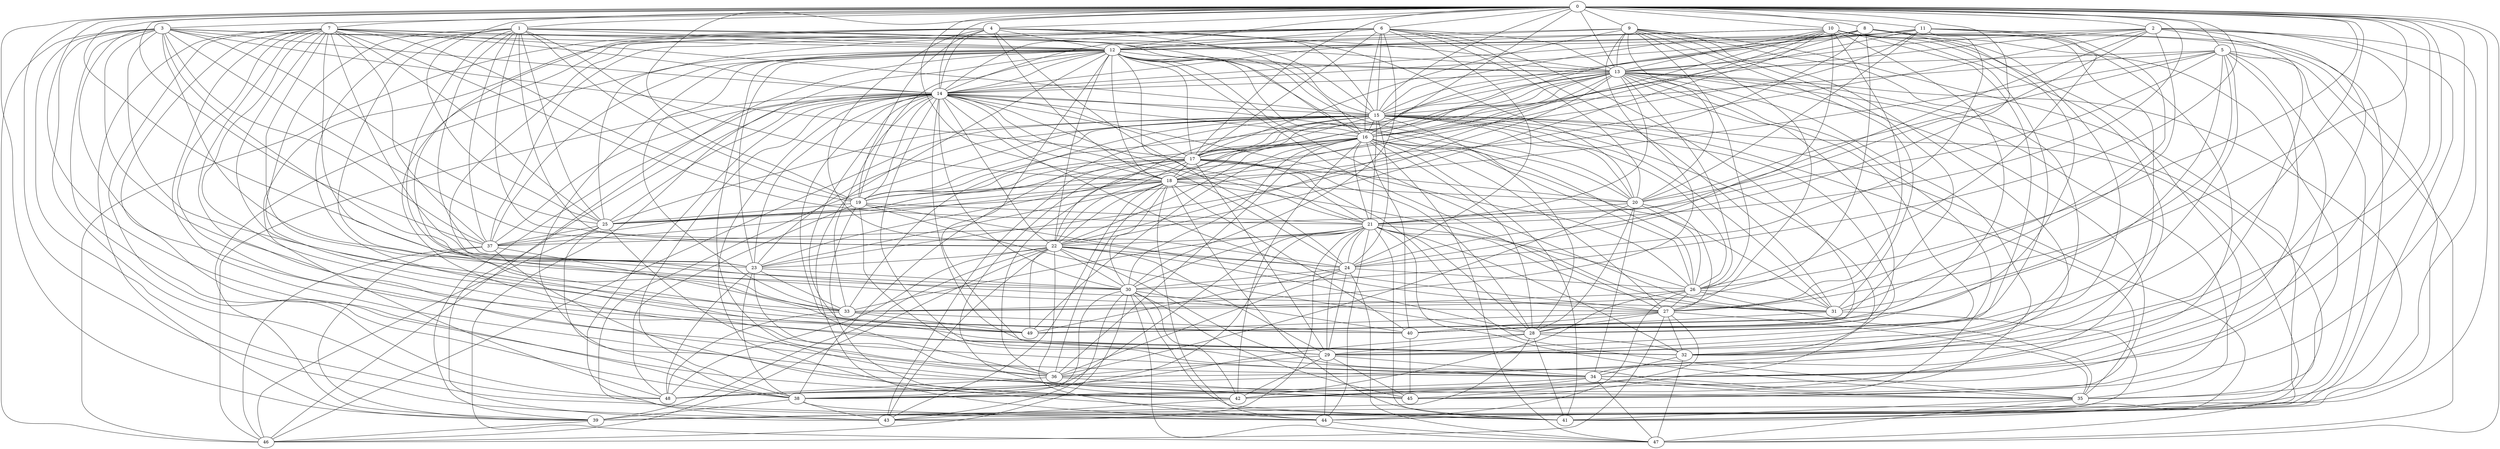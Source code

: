 strict graph "" {
	0	[w=-5];
	1	[w=-5];
	0 -- 1	[w=-4];
	2	[w=-4];
	0 -- 2	[w=10];
	3	[w=-2];
	0 -- 3	[w=-8];
	4	[w=6];
	0 -- 4	[w=9];
	5	[w=-2];
	0 -- 5	[w=2];
	6	[w=8];
	0 -- 6	[w=3];
	7	[w=-2];
	0 -- 7	[w=-7];
	8	[w=10];
	0 -- 8	[w=-9];
	9	[w=9];
	0 -- 9	[w=-2];
	10	[w=-4];
	0 -- 10	[w=-8];
	11	[w=2];
	0 -- 11	[w=9];
	12	[w=10];
	0 -- 12	[w=-6];
	13	[w=4];
	0 -- 13	[w=10];
	14	[w=-8];
	0 -- 14	[w=3];
	15	[w=10];
	0 -- 15	[w=2];
	16	[w=8];
	0 -- 16	[w=6];
	17	[w=-3];
	0 -- 17	[w=-2];
	18	[w=-8];
	0 -- 18	[w=-6];
	19	[w=5];
	0 -- 19	[w=9];
	20	[w=-8];
	0 -- 20	[w=9];
	21	[w=9];
	0 -- 21	[w=8];
	23	[w=8];
	0 -- 23	[w=-9];
	25	[w=4];
	0 -- 25	[w=-3];
	26	[w=-5];
	0 -- 26	[w=-7];
	27	[w=-6];
	0 -- 27	[w=2];
	29	[w=6];
	0 -- 29	[w=-2];
	30	[w=-2];
	0 -- 30	[w=-6];
	32	[w=10];
	0 -- 32	[w=6];
	34	[w=3];
	0 -- 34	[w=9];
	37	[w=-10];
	0 -- 37	[w=2];
	39	[w=2];
	0 -- 39	[w=2];
	42	[w=-7];
	0 -- 42	[w=7];
	43	[w=4];
	0 -- 43	[w=-5];
	44	[w=-7];
	0 -- 44	[w=6];
	45	[w=-10];
	0 -- 45	[w=6];
	47	[w=5];
	0 -- 47	[w=10];
	1 -- 12	[w=-7];
	1 -- 15	[w=-2];
	1 -- 16	[w=-2];
	1 -- 18	[w=-10];
	1 -- 19	[w=7];
	22	[w=-8];
	1 -- 22	[w=4];
	1 -- 23	[w=-7];
	24	[w=-6];
	1 -- 24	[w=6];
	1 -- 25	[w=-9];
	1 -- 27	[w=9];
	31	[w=10];
	1 -- 31	[w=10];
	1 -- 32	[w=8];
	1 -- 37	[w=3];
	49	[w=7];
	1 -- 49	[w=-4];
	2 -- 12	[w=10];
	2 -- 13	[w=10];
	2 -- 16	[w=4];
	2 -- 21	[w=7];
	2 -- 24	[w=2];
	2 -- 25	[w=-6];
	2 -- 31	[w=4];
	2 -- 32	[w=5];
	2 -- 34	[w=6];
	36	[w=-10];
	2 -- 36	[w=9];
	2 -- 39	[w=8];
	2 -- 43	[w=4];
	3 -- 12	[w=9];
	3 -- 13	[w=4];
	3 -- 14	[w=-7];
	3 -- 17	[w=-5];
	3 -- 22	[w=6];
	3 -- 23	[w=2];
	3 -- 25	[w=-6];
	3 -- 30	[w=-2];
	3 -- 32	[w=2];
	33	[w=3];
	3 -- 33	[w=-5];
	3 -- 34	[w=7];
	3 -- 37	[w=7];
	38	[w=3];
	3 -- 38	[w=-4];
	41	[w=-10];
	3 -- 41	[w=-5];
	46	[w=2];
	3 -- 46	[w=7];
	48	[w=10];
	3 -- 48	[w=-9];
	4 -- 12	[w=5];
	4 -- 13	[w=-10];
	4 -- 14	[w=-10];
	4 -- 15	[w=-4];
	4 -- 16	[w=-10];
	4 -- 18	[w=10];
	4 -- 19	[w=-3];
	4 -- 20	[w=2];
	4 -- 21	[w=7];
	4 -- 24	[w=-4];
	4 -- 34	[w=-4];
	4 -- 46	[w=7];
	4 -- 49	[w=-8];
	5 -- 13	[w=-4];
	5 -- 15	[w=-4];
	5 -- 18	[w=10];
	5 -- 20	[w=-2];
	28	[w=-7];
	5 -- 28	[w=-6];
	5 -- 31	[w=10];
	5 -- 34	[w=-2];
	35	[w=8];
	5 -- 35	[w=7];
	5 -- 37	[w=4];
	5 -- 38	[w=7];
	5 -- 47	[w=-5];
	5 -- 49	[w=-3];
	6 -- 12	[w=-2];
	6 -- 13	[w=-3];
	6 -- 14	[w=5];
	6 -- 15	[w=-10];
	6 -- 16	[w=-6];
	6 -- 17	[w=2];
	6 -- 20	[w=-4];
	6 -- 24	[w=-5];
	6 -- 25	[w=-7];
	6 -- 30	[w=-9];
	6 -- 31	[w=-10];
	6 -- 33	[w=4];
	6 -- 37	[w=2];
	40	[w=8];
	6 -- 40	[w=-7];
	6 -- 48	[w=-2];
	7 -- 12	[w=8];
	7 -- 13	[w=8];
	7 -- 14	[w=-3];
	7 -- 15	[w=7];
	7 -- 19	[w=4];
	7 -- 21	[w=-9];
	7 -- 23	[w=9];
	7 -- 25	[w=6];
	7 -- 30	[w=-5];
	7 -- 33	[w=-5];
	7 -- 34	[w=-4];
	7 -- 35	[w=-4];
	7 -- 36	[w=3];
	7 -- 37	[w=-6];
	7 -- 38	[w=5];
	7 -- 39	[w=-4];
	7 -- 40	[w=-6];
	7 -- 48	[w=7];
	7 -- 49	[w=3];
	8 -- 12	[w=-10];
	8 -- 13	[w=-2];
	8 -- 14	[w=-8];
	8 -- 15	[w=7];
	8 -- 16	[w=9];
	8 -- 17	[w=-8];
	8 -- 18	[w=-2];
	8 -- 29	[w=-10];
	8 -- 32	[w=-6];
	8 -- 33	[w=2];
	8 -- 40	[w=-7];
	8 -- 42	[w=-5];
	8 -- 44	[w=7];
	9 -- 12	[w=-10];
	9 -- 13	[w=9];
	9 -- 14	[w=9];
	9 -- 17	[w=3];
	9 -- 20	[w=5];
	9 -- 26	[w=7];
	9 -- 27	[w=8];
	9 -- 31	[w=10];
	9 -- 32	[w=-10];
	9 -- 33	[w=9];
	9 -- 39	[w=6];
	9 -- 48	[w=7];
	9 -- 49	[w=-8];
	10 -- 12	[w=9];
	10 -- 13	[w=-6];
	10 -- 14	[w=-2];
	10 -- 18	[w=-2];
	10 -- 22	[w=6];
	10 -- 24	[w=2];
	10 -- 25	[w=-6];
	10 -- 27	[w=-3];
	10 -- 28	[w=-5];
	10 -- 29	[w=-10];
	10 -- 34	[w=-2];
	10 -- 35	[w=2];
	10 -- 40	[w=10];
	10 -- 45	[w=4];
	11 -- 12	[w=-5];
	11 -- 14	[w=-6];
	11 -- 15	[w=-2];
	11 -- 16	[w=-3];
	11 -- 17	[w=7];
	11 -- 20	[w=-5];
	11 -- 24	[w=-2];
	11 -- 26	[w=-6];
	11 -- 27	[w=6];
	11 -- 39	[w=10];
	12 -- 13	[w=-5];
	12 -- 14	[w=3];
	12 -- 15	[w=10];
	12 -- 16	[w=5];
	12 -- 17	[w=5];
	12 -- 18	[w=5];
	12 -- 19	[w=-9];
	12 -- 20	[w=-3];
	12 -- 22	[w=10];
	12 -- 23	[w=3];
	12 -- 24	[w=-3];
	12 -- 26	[w=2];
	12 -- 27	[w=7];
	12 -- 29	[w=-7];
	12 -- 31	[w=5];
	12 -- 33	[w=-8];
	12 -- 36	[w=7];
	12 -- 37	[w=-7];
	12 -- 38	[w=-4];
	12 -- 39	[w=6];
	12 -- 44	[w=8];
	12 -- 46	[w=-7];
	12 -- 47	[w=-4];
	13 -- 14	[w=-5];
	13 -- 15	[w=7];
	13 -- 16	[w=8];
	13 -- 17	[w=-8];
	13 -- 18	[w=8];
	13 -- 19	[w=3];
	13 -- 21	[w=-3];
	13 -- 22	[w=-3];
	13 -- 23	[w=-8];
	13 -- 26	[w=7];
	13 -- 28	[w=-8];
	13 -- 29	[w=-10];
	13 -- 35	[w=-7];
	13 -- 38	[w=4];
	13 -- 41	[w=6];
	13 -- 42	[w=10];
	13 -- 45	[w=-8];
	13 -- 47	[w=3];
	14 -- 15	[w=-4];
	14 -- 16	[w=9];
	14 -- 17	[w=7];
	14 -- 18	[w=8];
	14 -- 19	[w=8];
	14 -- 20	[w=10];
	14 -- 21	[w=7];
	14 -- 22	[w=-6];
	14 -- 23	[w=-3];
	14 -- 24	[w=6];
	14 -- 25	[w=2];
	14 -- 26	[w=8];
	14 -- 27	[w=3];
	14 -- 29	[w=-3];
	14 -- 30	[w=-6];
	14 -- 32	[w=-10];
	14 -- 33	[w=-8];
	14 -- 36	[w=-4];
	14 -- 37	[w=-10];
	14 -- 38	[w=2];
	14 -- 39	[w=2];
	14 -- 41	[w=5];
	14 -- 43	[w=-2];
	14 -- 44	[w=8];
	14 -- 46	[w=5];
	14 -- 49	[w=-4];
	15 -- 16	[w=-10];
	15 -- 17	[w=7];
	15 -- 18	[w=7];
	15 -- 19	[w=3];
	15 -- 20	[w=6];
	15 -- 21	[w=5];
	15 -- 22	[w=2];
	15 -- 23	[w=-7];
	15 -- 24	[w=-5];
	15 -- 25	[w=7];
	15 -- 26	[w=4];
	15 -- 28	[w=2];
	15 -- 31	[w=-9];
	15 -- 32	[w=3];
	15 -- 33	[w=7];
	15 -- 35	[w=7];
	15 -- 38	[w=-6];
	15 -- 41	[w=-9];
	15 -- 43	[w=-9];
	15 -- 44	[w=-10];
	15 -- 45	[w=5];
	15 -- 46	[w=9];
	16 -- 17	[w=-9];
	16 -- 19	[w=-9];
	16 -- 21	[w=-8];
	16 -- 22	[w=9];
	16 -- 23	[w=2];
	16 -- 26	[w=-10];
	16 -- 27	[w=-9];
	16 -- 28	[w=5];
	16 -- 30	[w=-6];
	16 -- 31	[w=10];
	16 -- 36	[w=5];
	16 -- 40	[w=8];
	16 -- 41	[w=10];
	16 -- 42	[w=3];
	16 -- 47	[w=-2];
	16 -- 49	[w=-5];
	17 -- 18	[w=2];
	17 -- 19	[w=8];
	17 -- 20	[w=7];
	17 -- 21	[w=6];
	17 -- 22	[w=-8];
	17 -- 28	[w=3];
	17 -- 29	[w=-6];
	17 -- 35	[w=9];
	17 -- 36	[w=-5];
	17 -- 37	[w=-10];
	17 -- 42	[w=-9];
	17 -- 43	[w=7];
	18 -- 19	[w=-3];
	18 -- 20	[w=-7];
	18 -- 22	[w=-2];
	18 -- 23	[w=-7];
	18 -- 25	[w=2];
	18 -- 30	[w=5];
	18 -- 31	[w=2];
	18 -- 36	[w=-6];
	18 -- 37	[w=5];
	18 -- 40	[w=-5];
	18 -- 41	[w=-6];
	18 -- 43	[w=-9];
	18 -- 44	[w=2];
	19 -- 21	[w=-2];
	19 -- 25	[w=9];
	19 -- 27	[w=7];
	19 -- 28	[w=-8];
	19 -- 34	[w=2];
	19 -- 42	[w=-2];
	19 -- 48	[w=-5];
	20 -- 21	[w=-6];
	20 -- 26	[w=4];
	20 -- 27	[w=5];
	20 -- 28	[w=-5];
	20 -- 34	[w=-3];
	20 -- 36	[w=-6];
	21 -- 22	[w=-6];
	21 -- 24	[w=6];
	21 -- 26	[w=-8];
	21 -- 28	[w=7];
	21 -- 29	[w=6];
	21 -- 30	[w=8];
	21 -- 31	[w=9];
	21 -- 32	[w=-6];
	21 -- 33	[w=9];
	21 -- 35	[w=-7];
	21 -- 38	[w=-6];
	21 -- 41	[w=8];
	21 -- 43	[w=-9];
	21 -- 44	[w=7];
	21 -- 48	[w=-6];
	22 -- 23	[w=-4];
	22 -- 24	[w=6];
	22 -- 28	[w=8];
	22 -- 29	[w=-2];
	22 -- 30	[w=-2];
	22 -- 35	[w=2];
	22 -- 39	[w=-5];
	22 -- 43	[w=9];
	22 -- 44	[w=9];
	22 -- 46	[w=-9];
	22 -- 48	[w=-2];
	22 -- 49	[w=-10];
	23 -- 30	[w=-6];
	23 -- 33	[w=2];
	23 -- 36	[w=6];
	23 -- 38	[w=-7];
	23 -- 48	[w=-10];
	24 -- 26	[w=-2];
	24 -- 29	[w=8];
	24 -- 30	[w=9];
	24 -- 36	[w=6];
	24 -- 47	[w=-9];
	24 -- 49	[w=6];
	25 -- 37	[w=-7];
	25 -- 42	[w=6];
	25 -- 45	[w=-3];
	25 -- 46	[w=4];
	26 -- 27	[w=9];
	26 -- 31	[w=7];
	26 -- 33	[w=2];
	26 -- 35	[w=9];
	26 -- 42	[w=-10];
	26 -- 44	[w=-3];
	27 -- 28	[w=-7];
	27 -- 32	[w=-5];
	27 -- 35	[w=-9];
	27 -- 40	[w=-4];
	27 -- 45	[w=-9];
	27 -- 46	[w=-5];
	27 -- 49	[w=-10];
	28 -- 29	[w=7];
	28 -- 32	[w=-10];
	28 -- 39	[w=5];
	28 -- 41	[w=-7];
	28 -- 48	[w=8];
	29 -- 34	[w=-8];
	29 -- 36	[w=3];
	29 -- 42	[w=-6];
	29 -- 44	[w=3];
	29 -- 45	[w=4];
	30 -- 38	[w=-8];
	30 -- 40	[w=-4];
	30 -- 41	[w=-7];
	30 -- 42	[w=7];
	30 -- 43	[w=4];
	30 -- 45	[w=-2];
	30 -- 46	[w=4];
	30 -- 47	[w=5];
	31 -- 40	[w=5];
	31 -- 41	[w=-9];
	32 -- 34	[w=-8];
	32 -- 47	[w=-2];
	33 -- 40	[w=-10];
	33 -- 48	[w=-2];
	33 -- 49	[w=-2];
	34 -- 35	[w=9];
	34 -- 38	[w=2];
	34 -- 42	[w=-8];
	34 -- 47	[w=-3];
	35 -- 41	[w=3];
	35 -- 47	[w=-8];
	36 -- 45	[w=10];
	36 -- 48	[w=6];
	37 -- 39	[w=9];
	37 -- 40	[w=4];
	37 -- 45	[w=8];
	37 -- 46	[w=-5];
	38 -- 39	[w=8];
	38 -- 43	[w=6];
	38 -- 44	[w=5];
	39 -- 46	[w=-7];
	40 -- 45	[w=-8];
	42 -- 43	[w=6];
	44 -- 47	[w=4];
}
